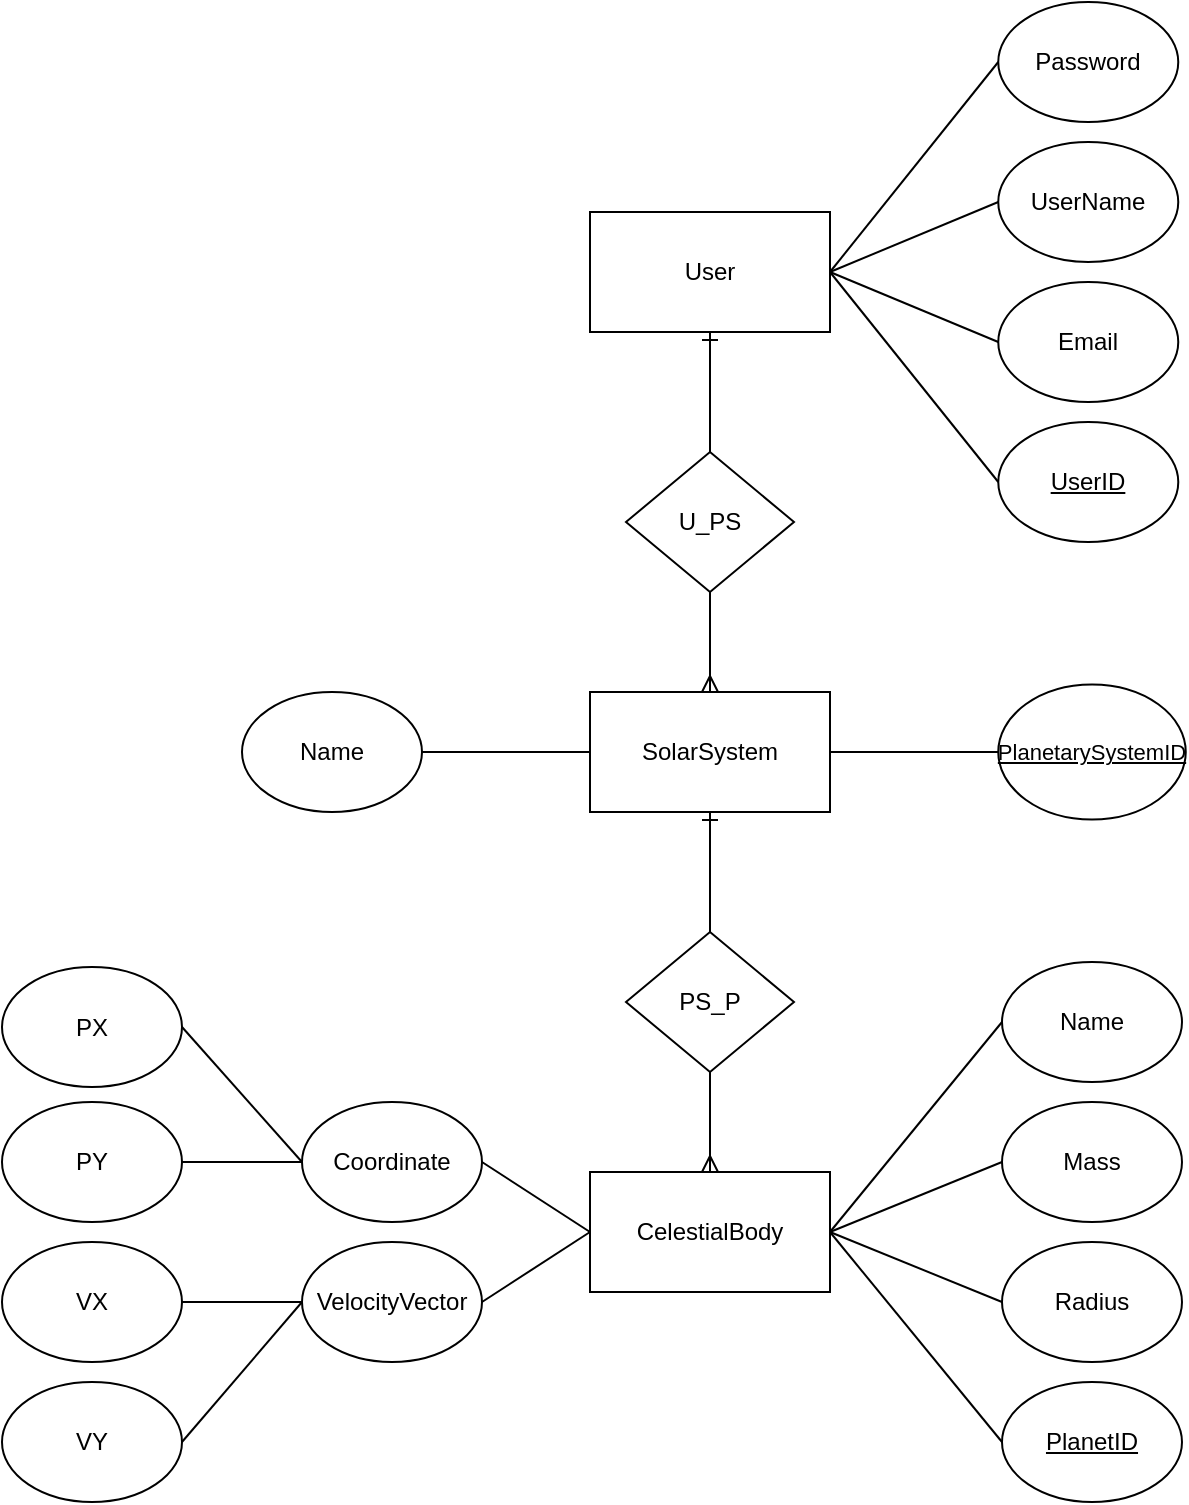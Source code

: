 <mxfile version="22.0.2" type="device">
  <diagram name="1 oldal" id="xZBPzSBj8mlVEBvuxgKP">
    <mxGraphModel dx="1418" dy="868" grid="1" gridSize="10" guides="1" tooltips="1" connect="1" arrows="1" fold="1" page="1" pageScale="1" pageWidth="827" pageHeight="1169" math="0" shadow="0">
      <root>
        <mxCell id="0" />
        <mxCell id="1" parent="0" />
        <mxCell id="6iyphsPRrc47y0SNgcPY-1" value="User" style="rounded=0;whiteSpace=wrap;html=1;" parent="1" vertex="1">
          <mxGeometry x="354" y="220" width="120" height="60" as="geometry" />
        </mxCell>
        <mxCell id="6iyphsPRrc47y0SNgcPY-2" value="SolarSystem" style="rounded=0;whiteSpace=wrap;html=1;" parent="1" vertex="1">
          <mxGeometry x="354" y="460" width="120" height="60" as="geometry" />
        </mxCell>
        <mxCell id="6iyphsPRrc47y0SNgcPY-3" value="CelestialBody" style="rounded=0;whiteSpace=wrap;html=1;" parent="1" vertex="1">
          <mxGeometry x="354" y="700" width="120" height="60" as="geometry" />
        </mxCell>
        <mxCell id="6iyphsPRrc47y0SNgcPY-4" value="Password" style="ellipse;whiteSpace=wrap;html=1;" parent="1" vertex="1">
          <mxGeometry x="558.13" y="115" width="90" height="60" as="geometry" />
        </mxCell>
        <mxCell id="6iyphsPRrc47y0SNgcPY-5" value="UserName" style="ellipse;whiteSpace=wrap;html=1;" parent="1" vertex="1">
          <mxGeometry x="558.13" y="185" width="90" height="60" as="geometry" />
        </mxCell>
        <mxCell id="6iyphsPRrc47y0SNgcPY-6" value="Email" style="ellipse;whiteSpace=wrap;html=1;" parent="1" vertex="1">
          <mxGeometry x="558.13" y="255" width="90" height="60" as="geometry" />
        </mxCell>
        <mxCell id="6iyphsPRrc47y0SNgcPY-7" value="" style="endArrow=none;html=1;rounded=0;entryX=1;entryY=0.5;entryDx=0;entryDy=0;exitX=0;exitY=0.5;exitDx=0;exitDy=0;" parent="1" source="6iyphsPRrc47y0SNgcPY-4" target="6iyphsPRrc47y0SNgcPY-1" edge="1">
          <mxGeometry width="50" height="50" relative="1" as="geometry">
            <mxPoint x="390" y="470" as="sourcePoint" />
            <mxPoint x="440" y="420" as="targetPoint" />
          </mxGeometry>
        </mxCell>
        <mxCell id="6iyphsPRrc47y0SNgcPY-8" value="" style="endArrow=none;html=1;rounded=0;entryX=1;entryY=0.5;entryDx=0;entryDy=0;exitX=0;exitY=0.5;exitDx=0;exitDy=0;" parent="1" source="6iyphsPRrc47y0SNgcPY-5" target="6iyphsPRrc47y0SNgcPY-1" edge="1">
          <mxGeometry width="50" height="50" relative="1" as="geometry">
            <mxPoint x="390" y="470" as="sourcePoint" />
            <mxPoint x="440" y="420" as="targetPoint" />
          </mxGeometry>
        </mxCell>
        <mxCell id="6iyphsPRrc47y0SNgcPY-9" value="" style="endArrow=none;html=1;rounded=0;entryX=1;entryY=0.5;entryDx=0;entryDy=0;exitX=0;exitY=0.5;exitDx=0;exitDy=0;" parent="1" source="6iyphsPRrc47y0SNgcPY-6" target="6iyphsPRrc47y0SNgcPY-1" edge="1">
          <mxGeometry width="50" height="50" relative="1" as="geometry">
            <mxPoint x="390" y="470" as="sourcePoint" />
            <mxPoint x="440" y="420" as="targetPoint" />
          </mxGeometry>
        </mxCell>
        <mxCell id="6iyphsPRrc47y0SNgcPY-10" value="Name" style="ellipse;whiteSpace=wrap;html=1;" parent="1" vertex="1">
          <mxGeometry x="560" y="595" width="90" height="60" as="geometry" />
        </mxCell>
        <mxCell id="6iyphsPRrc47y0SNgcPY-13" value="Mass" style="ellipse;whiteSpace=wrap;html=1;" parent="1" vertex="1">
          <mxGeometry x="560" y="665" width="90" height="60" as="geometry" />
        </mxCell>
        <mxCell id="6iyphsPRrc47y0SNgcPY-14" value="Radius" style="ellipse;whiteSpace=wrap;html=1;" parent="1" vertex="1">
          <mxGeometry x="560" y="735" width="90" height="60" as="geometry" />
        </mxCell>
        <mxCell id="6iyphsPRrc47y0SNgcPY-15" value="Coordinate" style="ellipse;whiteSpace=wrap;html=1;" parent="1" vertex="1">
          <mxGeometry x="210" y="665" width="90" height="60" as="geometry" />
        </mxCell>
        <mxCell id="6iyphsPRrc47y0SNgcPY-16" value="VX" style="ellipse;whiteSpace=wrap;html=1;" parent="1" vertex="1">
          <mxGeometry x="60" y="735" width="90" height="60" as="geometry" />
        </mxCell>
        <mxCell id="6iyphsPRrc47y0SNgcPY-17" value="PY" style="ellipse;whiteSpace=wrap;html=1;" parent="1" vertex="1">
          <mxGeometry x="60" y="665" width="90" height="60" as="geometry" />
        </mxCell>
        <mxCell id="6iyphsPRrc47y0SNgcPY-18" value="PX" style="ellipse;whiteSpace=wrap;html=1;" parent="1" vertex="1">
          <mxGeometry x="60" y="597.5" width="90" height="60" as="geometry" />
        </mxCell>
        <mxCell id="6iyphsPRrc47y0SNgcPY-19" value="VY" style="ellipse;whiteSpace=wrap;html=1;" parent="1" vertex="1">
          <mxGeometry x="60" y="805" width="90" height="60" as="geometry" />
        </mxCell>
        <mxCell id="6iyphsPRrc47y0SNgcPY-20" value="" style="endArrow=none;html=1;rounded=0;exitX=0;exitY=0.5;exitDx=0;exitDy=0;entryX=1;entryY=0.5;entryDx=0;entryDy=0;" parent="1" source="6iyphsPRrc47y0SNgcPY-15" target="6iyphsPRrc47y0SNgcPY-17" edge="1">
          <mxGeometry width="50" height="50" relative="1" as="geometry">
            <mxPoint x="390" y="620" as="sourcePoint" />
            <mxPoint x="440" y="570" as="targetPoint" />
          </mxGeometry>
        </mxCell>
        <mxCell id="6iyphsPRrc47y0SNgcPY-21" value="" style="endArrow=none;html=1;rounded=0;entryX=1;entryY=0.5;entryDx=0;entryDy=0;exitX=0;exitY=0.5;exitDx=0;exitDy=0;" parent="1" source="6iyphsPRrc47y0SNgcPY-15" target="6iyphsPRrc47y0SNgcPY-18" edge="1">
          <mxGeometry width="50" height="50" relative="1" as="geometry">
            <mxPoint x="390" y="620" as="sourcePoint" />
            <mxPoint x="440" y="570" as="targetPoint" />
          </mxGeometry>
        </mxCell>
        <mxCell id="6iyphsPRrc47y0SNgcPY-22" value="" style="endArrow=none;html=1;rounded=0;exitX=1;exitY=0.5;exitDx=0;exitDy=0;entryX=0;entryY=0.5;entryDx=0;entryDy=0;" parent="1" source="6iyphsPRrc47y0SNgcPY-16" target="Pl_R_mpk4jTf53UK7Xrr-1" edge="1">
          <mxGeometry width="50" height="50" relative="1" as="geometry">
            <mxPoint x="390" y="620" as="sourcePoint" />
            <mxPoint x="440" y="570" as="targetPoint" />
          </mxGeometry>
        </mxCell>
        <mxCell id="6iyphsPRrc47y0SNgcPY-23" value="" style="endArrow=none;html=1;rounded=0;exitX=1;exitY=0.5;exitDx=0;exitDy=0;entryX=0;entryY=0.5;entryDx=0;entryDy=0;" parent="1" source="6iyphsPRrc47y0SNgcPY-19" target="Pl_R_mpk4jTf53UK7Xrr-1" edge="1">
          <mxGeometry width="50" height="50" relative="1" as="geometry">
            <mxPoint x="390" y="620" as="sourcePoint" />
            <mxPoint x="440" y="570" as="targetPoint" />
          </mxGeometry>
        </mxCell>
        <mxCell id="6iyphsPRrc47y0SNgcPY-25" value="" style="endArrow=none;html=1;rounded=0;entryX=0;entryY=0.5;entryDx=0;entryDy=0;exitX=1;exitY=0.5;exitDx=0;exitDy=0;" parent="1" source="6iyphsPRrc47y0SNgcPY-3" target="6iyphsPRrc47y0SNgcPY-10" edge="1">
          <mxGeometry width="50" height="50" relative="1" as="geometry">
            <mxPoint x="390" y="620" as="sourcePoint" />
            <mxPoint x="440" y="570" as="targetPoint" />
          </mxGeometry>
        </mxCell>
        <mxCell id="6iyphsPRrc47y0SNgcPY-26" value="" style="endArrow=none;html=1;rounded=0;entryX=0;entryY=0.5;entryDx=0;entryDy=0;exitX=1;exitY=0.5;exitDx=0;exitDy=0;" parent="1" source="6iyphsPRrc47y0SNgcPY-3" target="6iyphsPRrc47y0SNgcPY-13" edge="1">
          <mxGeometry width="50" height="50" relative="1" as="geometry">
            <mxPoint x="390" y="620" as="sourcePoint" />
            <mxPoint x="440" y="570" as="targetPoint" />
          </mxGeometry>
        </mxCell>
        <mxCell id="6iyphsPRrc47y0SNgcPY-27" value="" style="endArrow=none;html=1;rounded=0;entryX=0;entryY=0.5;entryDx=0;entryDy=0;exitX=1;exitY=0.5;exitDx=0;exitDy=0;" parent="1" source="6iyphsPRrc47y0SNgcPY-3" target="6iyphsPRrc47y0SNgcPY-14" edge="1">
          <mxGeometry width="50" height="50" relative="1" as="geometry">
            <mxPoint x="390" y="620" as="sourcePoint" />
            <mxPoint x="440" y="570" as="targetPoint" />
          </mxGeometry>
        </mxCell>
        <mxCell id="6iyphsPRrc47y0SNgcPY-28" value="" style="endArrow=none;html=1;rounded=0;entryX=0;entryY=0.5;entryDx=0;entryDy=0;exitX=1;exitY=0.5;exitDx=0;exitDy=0;" parent="1" source="6iyphsPRrc47y0SNgcPY-15" target="6iyphsPRrc47y0SNgcPY-3" edge="1">
          <mxGeometry width="50" height="50" relative="1" as="geometry">
            <mxPoint x="390" y="620" as="sourcePoint" />
            <mxPoint x="280" y="630" as="targetPoint" />
          </mxGeometry>
        </mxCell>
        <mxCell id="6iyphsPRrc47y0SNgcPY-29" value="&lt;u&gt;PlanetID&lt;/u&gt;" style="ellipse;whiteSpace=wrap;html=1;" parent="1" vertex="1">
          <mxGeometry x="560" y="805" width="90" height="60" as="geometry" />
        </mxCell>
        <mxCell id="6iyphsPRrc47y0SNgcPY-30" value="" style="endArrow=none;html=1;rounded=0;entryX=0;entryY=0.5;entryDx=0;entryDy=0;exitX=1;exitY=0.5;exitDx=0;exitDy=0;" parent="1" source="6iyphsPRrc47y0SNgcPY-3" target="6iyphsPRrc47y0SNgcPY-29" edge="1">
          <mxGeometry width="50" height="50" relative="1" as="geometry">
            <mxPoint x="390" y="620" as="sourcePoint" />
            <mxPoint x="440" y="570" as="targetPoint" />
          </mxGeometry>
        </mxCell>
        <mxCell id="6iyphsPRrc47y0SNgcPY-31" value="U_PS" style="rhombus;whiteSpace=wrap;html=1;" parent="1" vertex="1">
          <mxGeometry x="372" y="340" width="84" height="70" as="geometry" />
        </mxCell>
        <mxCell id="6iyphsPRrc47y0SNgcPY-32" value="PS_P" style="rhombus;whiteSpace=wrap;html=1;" parent="1" vertex="1">
          <mxGeometry x="372" y="580" width="84" height="70" as="geometry" />
        </mxCell>
        <mxCell id="6iyphsPRrc47y0SNgcPY-36" value="" style="fontSize=12;html=1;endArrow=ERone;endFill=1;rounded=0;entryX=0.5;entryY=1;entryDx=0;entryDy=0;exitX=0.5;exitY=0;exitDx=0;exitDy=0;" parent="1" source="6iyphsPRrc47y0SNgcPY-31" target="6iyphsPRrc47y0SNgcPY-1" edge="1">
          <mxGeometry width="100" height="100" relative="1" as="geometry">
            <mxPoint x="490" y="590" as="sourcePoint" />
            <mxPoint x="630" y="520" as="targetPoint" />
          </mxGeometry>
        </mxCell>
        <mxCell id="6iyphsPRrc47y0SNgcPY-37" value="" style="fontSize=12;html=1;endArrow=ERmany;rounded=0;entryX=0.5;entryY=0;entryDx=0;entryDy=0;exitX=0.5;exitY=1;exitDx=0;exitDy=0;" parent="1" source="6iyphsPRrc47y0SNgcPY-31" target="6iyphsPRrc47y0SNgcPY-2" edge="1">
          <mxGeometry width="100" height="100" relative="1" as="geometry">
            <mxPoint x="520" y="590" as="sourcePoint" />
            <mxPoint x="570" y="470" as="targetPoint" />
          </mxGeometry>
        </mxCell>
        <mxCell id="6iyphsPRrc47y0SNgcPY-38" value="" style="fontSize=12;html=1;endArrow=ERmany;rounded=0;entryX=0.5;entryY=0;entryDx=0;entryDy=0;exitX=0.5;exitY=1;exitDx=0;exitDy=0;" parent="1" source="6iyphsPRrc47y0SNgcPY-32" target="6iyphsPRrc47y0SNgcPY-3" edge="1">
          <mxGeometry width="100" height="100" relative="1" as="geometry">
            <mxPoint x="450" y="640" as="sourcePoint" />
            <mxPoint x="550" y="540" as="targetPoint" />
          </mxGeometry>
        </mxCell>
        <mxCell id="6iyphsPRrc47y0SNgcPY-39" value="" style="fontSize=12;html=1;endArrow=ERone;endFill=1;rounded=0;entryX=0.5;entryY=1;entryDx=0;entryDy=0;exitX=0.5;exitY=0;exitDx=0;exitDy=0;" parent="1" source="6iyphsPRrc47y0SNgcPY-32" target="6iyphsPRrc47y0SNgcPY-2" edge="1">
          <mxGeometry width="100" height="100" relative="1" as="geometry">
            <mxPoint x="450" y="640" as="sourcePoint" />
            <mxPoint x="550" y="540" as="targetPoint" />
          </mxGeometry>
        </mxCell>
        <mxCell id="6iyphsPRrc47y0SNgcPY-40" value="&lt;u&gt;&lt;font style=&quot;font-size: 11px;&quot;&gt;PlanetarySystemID&lt;/font&gt;&lt;/u&gt;" style="ellipse;whiteSpace=wrap;html=1;" parent="1" vertex="1">
          <mxGeometry x="558.13" y="456.25" width="93.75" height="67.5" as="geometry" />
        </mxCell>
        <mxCell id="6iyphsPRrc47y0SNgcPY-41" value="" style="endArrow=none;html=1;rounded=0;entryX=0;entryY=0.5;entryDx=0;entryDy=0;exitX=1;exitY=0.5;exitDx=0;exitDy=0;" parent="1" source="6iyphsPRrc47y0SNgcPY-2" target="6iyphsPRrc47y0SNgcPY-40" edge="1">
          <mxGeometry width="50" height="50" relative="1" as="geometry">
            <mxPoint x="470" y="610" as="sourcePoint" />
            <mxPoint x="520" y="560" as="targetPoint" />
          </mxGeometry>
        </mxCell>
        <mxCell id="6iyphsPRrc47y0SNgcPY-42" value="&lt;u&gt;UserID&lt;/u&gt;" style="ellipse;whiteSpace=wrap;html=1;" parent="1" vertex="1">
          <mxGeometry x="558.14" y="325" width="90" height="60" as="geometry" />
        </mxCell>
        <mxCell id="6iyphsPRrc47y0SNgcPY-43" value="" style="endArrow=none;html=1;rounded=0;entryX=0;entryY=0.5;entryDx=0;entryDy=0;exitX=1;exitY=0.5;exitDx=0;exitDy=0;" parent="1" source="6iyphsPRrc47y0SNgcPY-1" target="6iyphsPRrc47y0SNgcPY-42" edge="1">
          <mxGeometry width="50" height="50" relative="1" as="geometry">
            <mxPoint x="470" y="490" as="sourcePoint" />
            <mxPoint x="520" y="440" as="targetPoint" />
          </mxGeometry>
        </mxCell>
        <mxCell id="6iyphsPRrc47y0SNgcPY-44" value="Name" style="ellipse;whiteSpace=wrap;html=1;" parent="1" vertex="1">
          <mxGeometry x="180" y="460" width="90" height="60" as="geometry" />
        </mxCell>
        <mxCell id="6iyphsPRrc47y0SNgcPY-45" value="" style="endArrow=none;html=1;rounded=0;entryX=1;entryY=0.5;entryDx=0;entryDy=0;exitX=0;exitY=0.5;exitDx=0;exitDy=0;" parent="1" source="6iyphsPRrc47y0SNgcPY-2" target="6iyphsPRrc47y0SNgcPY-44" edge="1">
          <mxGeometry width="50" height="50" relative="1" as="geometry">
            <mxPoint x="290" y="360" as="sourcePoint" />
            <mxPoint x="520" y="440" as="targetPoint" />
          </mxGeometry>
        </mxCell>
        <mxCell id="Pl_R_mpk4jTf53UK7Xrr-1" value="VelocityVector" style="ellipse;whiteSpace=wrap;html=1;" parent="1" vertex="1">
          <mxGeometry x="210" y="735" width="90" height="60" as="geometry" />
        </mxCell>
        <mxCell id="Pl_R_mpk4jTf53UK7Xrr-2" value="" style="endArrow=none;html=1;rounded=0;entryX=0;entryY=0.5;entryDx=0;entryDy=0;exitX=1;exitY=0.5;exitDx=0;exitDy=0;" parent="1" source="Pl_R_mpk4jTf53UK7Xrr-1" target="6iyphsPRrc47y0SNgcPY-3" edge="1">
          <mxGeometry width="50" height="50" relative="1" as="geometry">
            <mxPoint x="390" y="470" as="sourcePoint" />
            <mxPoint x="440" y="420" as="targetPoint" />
          </mxGeometry>
        </mxCell>
      </root>
    </mxGraphModel>
  </diagram>
</mxfile>

